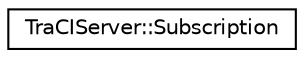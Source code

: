 digraph "Graphical Class Hierarchy"
{
  edge [fontname="Helvetica",fontsize="10",labelfontname="Helvetica",labelfontsize="10"];
  node [fontname="Helvetica",fontsize="10",shape=record];
  rankdir="LR";
  Node0 [label="TraCIServer::Subscription",height=0.2,width=0.4,color="black", fillcolor="white", style="filled",URL="$d3/db7/class_tra_c_i_server_1_1_subscription.html",tooltip="Representation of a subscription. "];
}
